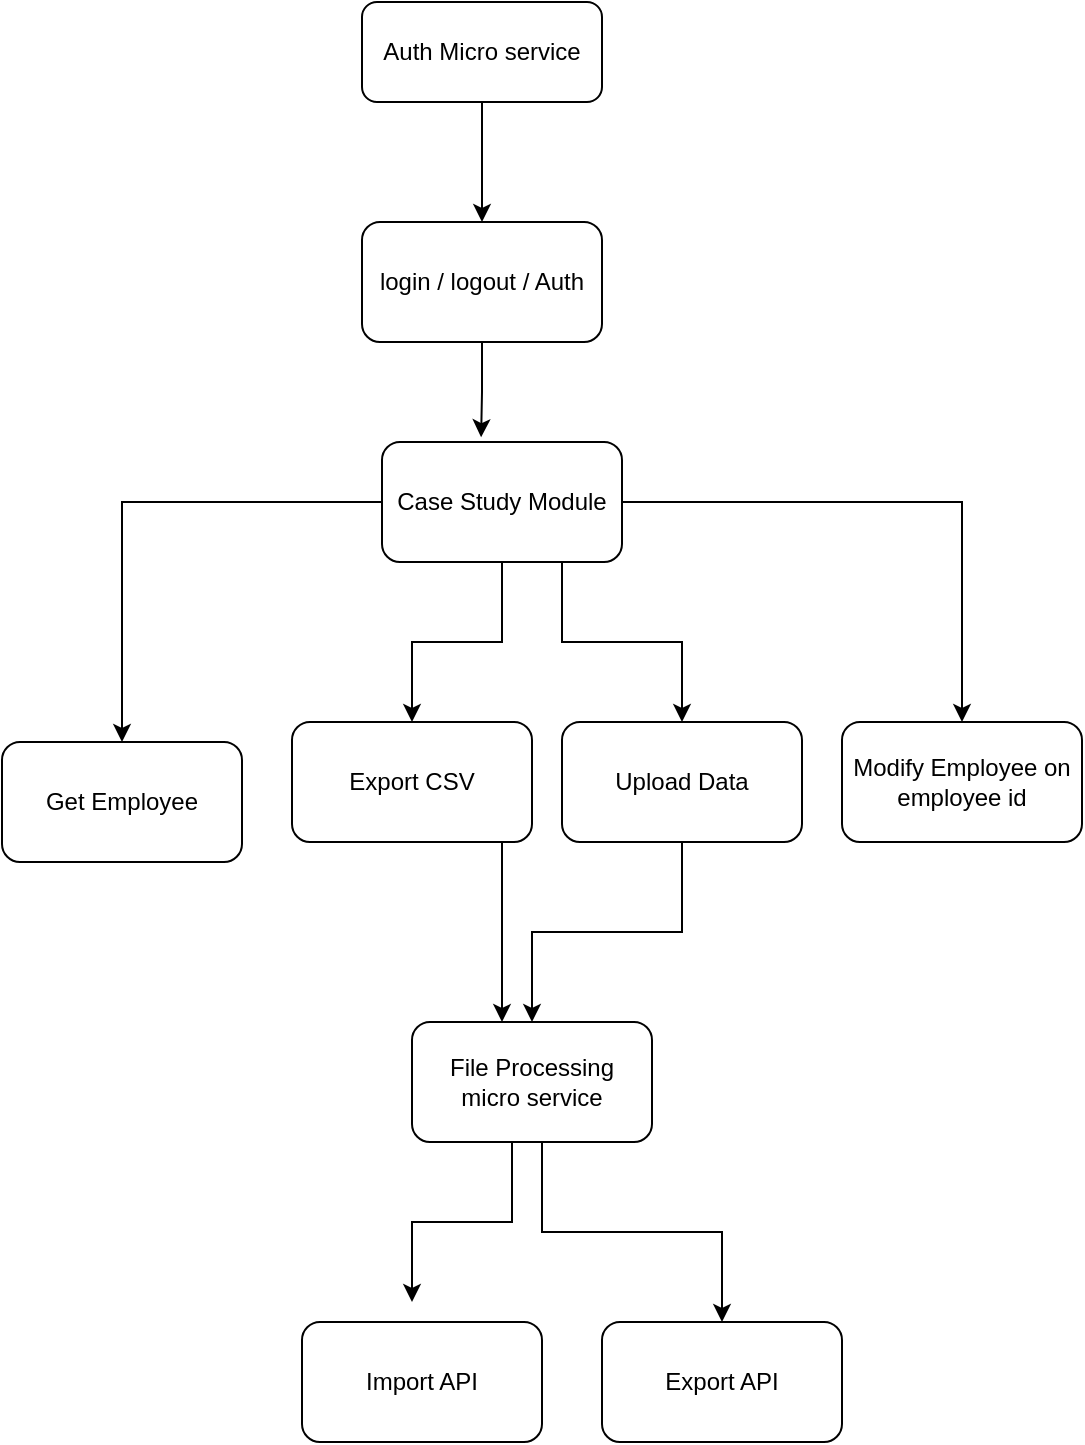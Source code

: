 <mxfile version="24.3.1" type="device" pages="2">
  <diagram name="Page-1" id="3Bnv9Y16GGXQ7Pzl_AfS">
    <mxGraphModel dx="1615" dy="803" grid="1" gridSize="10" guides="1" tooltips="1" connect="1" arrows="1" fold="1" page="1" pageScale="1" pageWidth="850" pageHeight="1100" math="0" shadow="0">
      <root>
        <mxCell id="0" />
        <mxCell id="1" parent="0" />
        <mxCell id="NqHiNfpVvz2T9mm6MXMN-8" style="edgeStyle=orthogonalEdgeStyle;rounded=0;orthogonalLoop=1;jettySize=auto;html=1;entryX=0.5;entryY=0;entryDx=0;entryDy=0;" edge="1" parent="1" source="NqHiNfpVvz2T9mm6MXMN-1" target="NqHiNfpVvz2T9mm6MXMN-2">
          <mxGeometry relative="1" as="geometry" />
        </mxCell>
        <mxCell id="NqHiNfpVvz2T9mm6MXMN-1" value="Auth Micro service" style="rounded=1;whiteSpace=wrap;html=1;" vertex="1" parent="1">
          <mxGeometry x="340" y="290" width="120" height="50" as="geometry" />
        </mxCell>
        <mxCell id="NqHiNfpVvz2T9mm6MXMN-2" value="login / logout / Auth" style="rounded=1;whiteSpace=wrap;html=1;" vertex="1" parent="1">
          <mxGeometry x="340" y="400" width="120" height="60" as="geometry" />
        </mxCell>
        <mxCell id="NqHiNfpVvz2T9mm6MXMN-4" style="edgeStyle=orthogonalEdgeStyle;rounded=0;orthogonalLoop=1;jettySize=auto;html=1;" edge="1" parent="1">
          <mxGeometry relative="1" as="geometry">
            <mxPoint x="365" y="940" as="targetPoint" />
            <mxPoint x="455" y="860" as="sourcePoint" />
            <Array as="points">
              <mxPoint x="415" y="860" />
              <mxPoint x="415" y="900" />
              <mxPoint x="365" y="900" />
            </Array>
          </mxGeometry>
        </mxCell>
        <mxCell id="NqHiNfpVvz2T9mm6MXMN-15" style="edgeStyle=orthogonalEdgeStyle;rounded=0;orthogonalLoop=1;jettySize=auto;html=1;exitX=0.75;exitY=1;exitDx=0;exitDy=0;entryX=0.5;entryY=0;entryDx=0;entryDy=0;" edge="1" parent="1" source="NqHiNfpVvz2T9mm6MXMN-3" target="NqHiNfpVvz2T9mm6MXMN-6">
          <mxGeometry relative="1" as="geometry">
            <Array as="points">
              <mxPoint x="430" y="860" />
              <mxPoint x="430" y="905" />
              <mxPoint x="520" y="905" />
            </Array>
          </mxGeometry>
        </mxCell>
        <mxCell id="NqHiNfpVvz2T9mm6MXMN-3" value="File Processing&lt;br&gt;micro service" style="rounded=1;whiteSpace=wrap;html=1;" vertex="1" parent="1">
          <mxGeometry x="365" y="800" width="120" height="60" as="geometry" />
        </mxCell>
        <mxCell id="NqHiNfpVvz2T9mm6MXMN-5" value="Import API" style="rounded=1;whiteSpace=wrap;html=1;" vertex="1" parent="1">
          <mxGeometry x="310" y="950" width="120" height="60" as="geometry" />
        </mxCell>
        <mxCell id="NqHiNfpVvz2T9mm6MXMN-6" value="Export API" style="rounded=1;whiteSpace=wrap;html=1;" vertex="1" parent="1">
          <mxGeometry x="460" y="950" width="120" height="60" as="geometry" />
        </mxCell>
        <mxCell id="NqHiNfpVvz2T9mm6MXMN-11" value="" style="edgeStyle=orthogonalEdgeStyle;rounded=0;orthogonalLoop=1;jettySize=auto;html=1;" edge="1" parent="1" source="NqHiNfpVvz2T9mm6MXMN-9" target="NqHiNfpVvz2T9mm6MXMN-10">
          <mxGeometry relative="1" as="geometry" />
        </mxCell>
        <mxCell id="NqHiNfpVvz2T9mm6MXMN-13" value="" style="edgeStyle=orthogonalEdgeStyle;rounded=0;orthogonalLoop=1;jettySize=auto;html=1;" edge="1" parent="1" source="NqHiNfpVvz2T9mm6MXMN-9" target="NqHiNfpVvz2T9mm6MXMN-12">
          <mxGeometry relative="1" as="geometry" />
        </mxCell>
        <mxCell id="NqHiNfpVvz2T9mm6MXMN-18" style="edgeStyle=orthogonalEdgeStyle;rounded=0;orthogonalLoop=1;jettySize=auto;html=1;exitX=1;exitY=0.5;exitDx=0;exitDy=0;" edge="1" parent="1" source="NqHiNfpVvz2T9mm6MXMN-9" target="NqHiNfpVvz2T9mm6MXMN-19">
          <mxGeometry relative="1" as="geometry">
            <mxPoint x="640" y="640" as="targetPoint" />
          </mxGeometry>
        </mxCell>
        <mxCell id="NqHiNfpVvz2T9mm6MXMN-20" style="edgeStyle=orthogonalEdgeStyle;rounded=0;orthogonalLoop=1;jettySize=auto;html=1;exitX=0.75;exitY=1;exitDx=0;exitDy=0;" edge="1" parent="1" source="NqHiNfpVvz2T9mm6MXMN-9" target="NqHiNfpVvz2T9mm6MXMN-21">
          <mxGeometry relative="1" as="geometry">
            <mxPoint x="500" y="660" as="targetPoint" />
          </mxGeometry>
        </mxCell>
        <mxCell id="NqHiNfpVvz2T9mm6MXMN-9" value="Case Study Module" style="rounded=1;whiteSpace=wrap;html=1;" vertex="1" parent="1">
          <mxGeometry x="350" y="510" width="120" height="60" as="geometry" />
        </mxCell>
        <mxCell id="NqHiNfpVvz2T9mm6MXMN-10" value="Get Employee" style="whiteSpace=wrap;html=1;rounded=1;" vertex="1" parent="1">
          <mxGeometry x="160" y="660" width="120" height="60" as="geometry" />
        </mxCell>
        <mxCell id="NqHiNfpVvz2T9mm6MXMN-16" value="" style="edgeStyle=orthogonalEdgeStyle;rounded=0;orthogonalLoop=1;jettySize=auto;html=1;" edge="1" parent="1" source="NqHiNfpVvz2T9mm6MXMN-12" target="NqHiNfpVvz2T9mm6MXMN-3">
          <mxGeometry relative="1" as="geometry">
            <Array as="points">
              <mxPoint x="410" y="760" />
              <mxPoint x="410" y="760" />
            </Array>
          </mxGeometry>
        </mxCell>
        <mxCell id="NqHiNfpVvz2T9mm6MXMN-12" value="Export CSV" style="whiteSpace=wrap;html=1;rounded=1;" vertex="1" parent="1">
          <mxGeometry x="305" y="650" width="120" height="60" as="geometry" />
        </mxCell>
        <mxCell id="NqHiNfpVvz2T9mm6MXMN-17" style="edgeStyle=orthogonalEdgeStyle;rounded=0;orthogonalLoop=1;jettySize=auto;html=1;entryX=0.413;entryY=-0.04;entryDx=0;entryDy=0;entryPerimeter=0;" edge="1" parent="1" source="NqHiNfpVvz2T9mm6MXMN-2" target="NqHiNfpVvz2T9mm6MXMN-9">
          <mxGeometry relative="1" as="geometry" />
        </mxCell>
        <mxCell id="NqHiNfpVvz2T9mm6MXMN-19" value="Modify Employee on employee id" style="rounded=1;whiteSpace=wrap;html=1;" vertex="1" parent="1">
          <mxGeometry x="580" y="650" width="120" height="60" as="geometry" />
        </mxCell>
        <mxCell id="NqHiNfpVvz2T9mm6MXMN-22" value="" style="edgeStyle=orthogonalEdgeStyle;rounded=0;orthogonalLoop=1;jettySize=auto;html=1;" edge="1" parent="1" source="NqHiNfpVvz2T9mm6MXMN-21" target="NqHiNfpVvz2T9mm6MXMN-3">
          <mxGeometry relative="1" as="geometry" />
        </mxCell>
        <mxCell id="NqHiNfpVvz2T9mm6MXMN-21" value="Upload Data" style="rounded=1;whiteSpace=wrap;html=1;" vertex="1" parent="1">
          <mxGeometry x="440" y="650" width="120" height="60" as="geometry" />
        </mxCell>
      </root>
    </mxGraphModel>
  </diagram>
  <diagram id="DNxoWK4nAEtdtJMou00Z" name="Page-2">
    <mxGraphModel dx="1400" dy="627" grid="1" gridSize="10" guides="1" tooltips="1" connect="1" arrows="1" fold="1" page="1" pageScale="1" pageWidth="850" pageHeight="1100" math="0" shadow="0">
      <root>
        <mxCell id="0" />
        <mxCell id="1" parent="0" />
        <mxCell id="TvgQtaTPIODvLyOkbgWa-1" value="" style="swimlane;startSize=0;" vertex="1" parent="1">
          <mxGeometry x="280" y="320" width="123" height="640" as="geometry" />
        </mxCell>
        <mxCell id="TvgQtaTPIODvLyOkbgWa-2" value="&lt;font style=&quot;font-size: 20px;&quot;&gt;Employee&lt;br&gt;Service&lt;/font&gt;" style="text;html=1;align=center;verticalAlign=middle;resizable=0;points=[];autosize=1;strokeColor=none;fillColor=none;" vertex="1" parent="TvgQtaTPIODvLyOkbgWa-1">
          <mxGeometry x="2.5" y="205" width="110" height="60" as="geometry" />
        </mxCell>
        <mxCell id="TvgQtaTPIODvLyOkbgWa-4" value="User Login" style="rounded=1;whiteSpace=wrap;html=1;" vertex="1" parent="1">
          <mxGeometry x="10" y="370" width="120" height="60" as="geometry" />
        </mxCell>
        <mxCell id="TvgQtaTPIODvLyOkbgWa-6" value="" style="endArrow=classic;html=1;rounded=0;exitX=1;exitY=0.25;exitDx=0;exitDy=0;entryX=-0.026;entryY=0.103;entryDx=0;entryDy=0;entryPerimeter=0;" edge="1" parent="1" source="TvgQtaTPIODvLyOkbgWa-4" target="TvgQtaTPIODvLyOkbgWa-1">
          <mxGeometry width="50" height="50" relative="1" as="geometry">
            <mxPoint x="340" y="630" as="sourcePoint" />
            <mxPoint x="390" y="580" as="targetPoint" />
          </mxGeometry>
        </mxCell>
        <mxCell id="TvgQtaTPIODvLyOkbgWa-7" value="Auth Micro Service" style="rounded=1;whiteSpace=wrap;html=1;" vertex="1" parent="1">
          <mxGeometry x="510" y="370" width="120" height="60" as="geometry" />
        </mxCell>
        <mxCell id="TvgQtaTPIODvLyOkbgWa-9" value="" style="endArrow=classic;html=1;rounded=0;entryX=-0.086;entryY=0.432;entryDx=0;entryDy=0;entryPerimeter=0;exitX=1.032;exitY=0.12;exitDx=0;exitDy=0;exitPerimeter=0;" edge="1" parent="1" source="TvgQtaTPIODvLyOkbgWa-1" target="TvgQtaTPIODvLyOkbgWa-7">
          <mxGeometry width="50" height="50" relative="1" as="geometry">
            <mxPoint x="340" y="600" as="sourcePoint" />
            <mxPoint x="390" y="550" as="targetPoint" />
          </mxGeometry>
        </mxCell>
      </root>
    </mxGraphModel>
  </diagram>
</mxfile>
